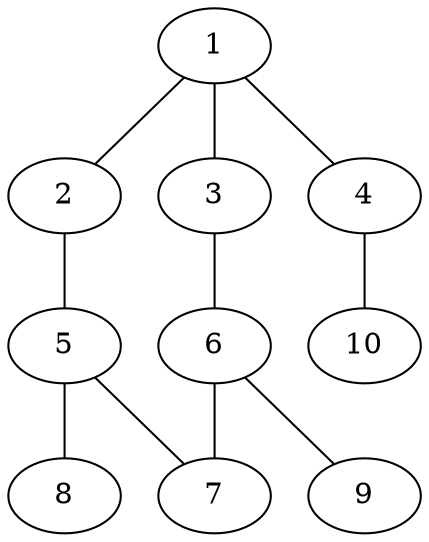 graph molecule_2277 {
	1	 [chem=C];
	2	 [chem=N];
	1 -- 2	 [valence=1];
	3	 [chem=N];
	1 -- 3	 [valence=2];
	4	 [chem=O];
	1 -- 4	 [valence=1];
	5	 [chem=C];
	2 -- 5	 [valence=2];
	6	 [chem=C];
	3 -- 6	 [valence=1];
	10	 [chem=H];
	4 -- 10	 [valence=1];
	7	 [chem=N];
	5 -- 7	 [valence=1];
	8	 [chem=Cl];
	5 -- 8	 [valence=1];
	6 -- 7	 [valence=2];
	9	 [chem=Cl];
	6 -- 9	 [valence=1];
}
